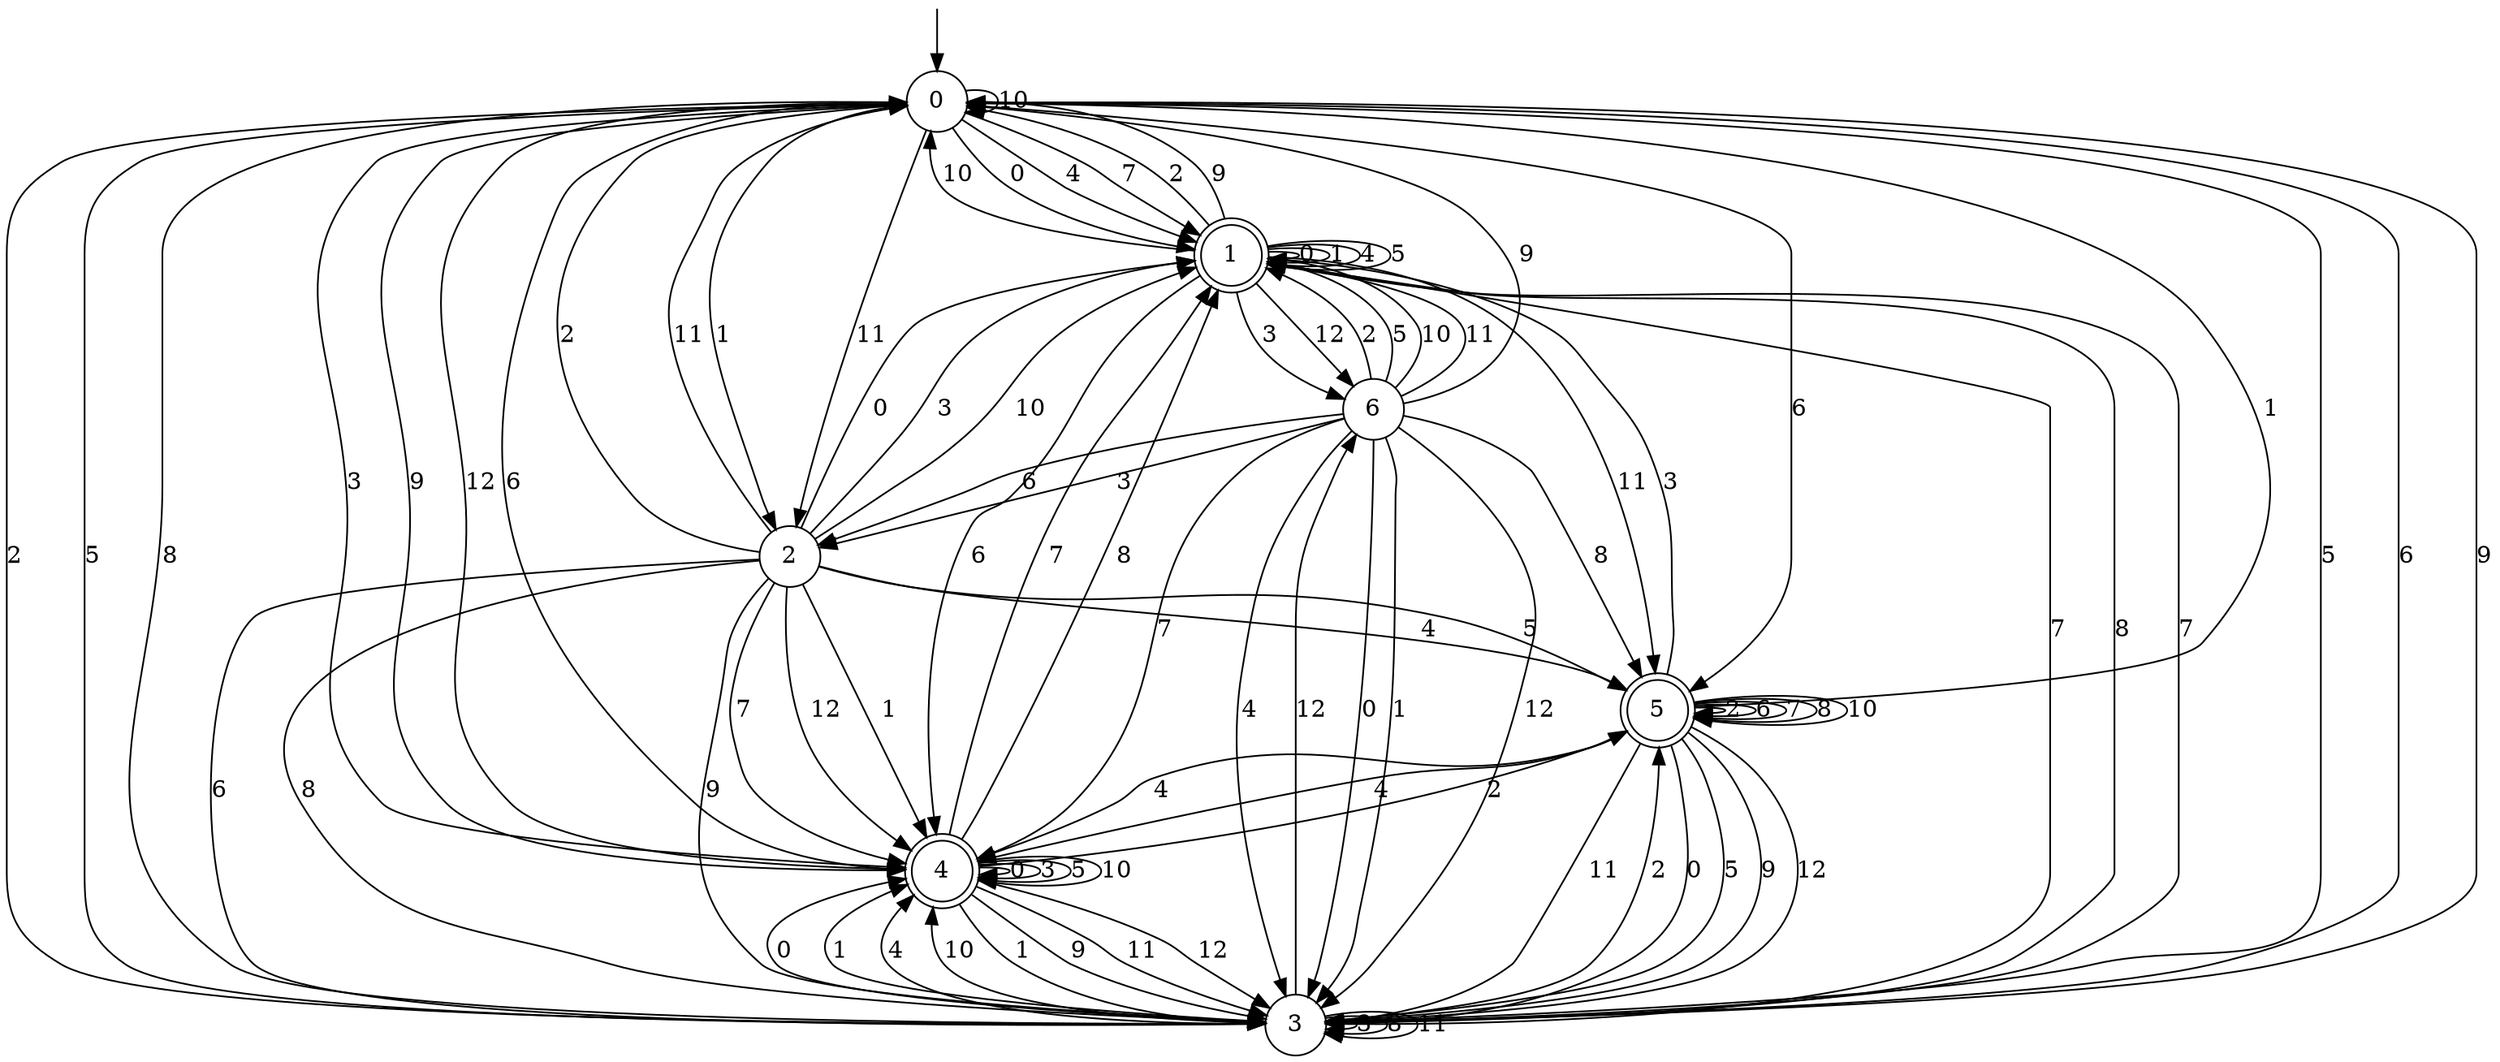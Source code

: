 digraph g {

	s0 [shape="circle" label="0"];
	s1 [shape="doublecircle" label="1"];
	s2 [shape="circle" label="2"];
	s3 [shape="circle" label="3"];
	s4 [shape="doublecircle" label="4"];
	s5 [shape="doublecircle" label="5"];
	s6 [shape="circle" label="6"];
	s0 -> s1 [label="0"];
	s0 -> s2 [label="1"];
	s0 -> s3 [label="2"];
	s0 -> s4 [label="3"];
	s0 -> s1 [label="4"];
	s0 -> s3 [label="5"];
	s0 -> s5 [label="6"];
	s0 -> s1 [label="7"];
	s0 -> s3 [label="8"];
	s0 -> s4 [label="9"];
	s0 -> s0 [label="10"];
	s0 -> s2 [label="11"];
	s0 -> s4 [label="12"];
	s1 -> s1 [label="0"];
	s1 -> s1 [label="1"];
	s1 -> s0 [label="2"];
	s1 -> s6 [label="3"];
	s1 -> s1 [label="4"];
	s1 -> s1 [label="5"];
	s1 -> s4 [label="6"];
	s1 -> s3 [label="7"];
	s1 -> s3 [label="8"];
	s1 -> s0 [label="9"];
	s1 -> s0 [label="10"];
	s1 -> s5 [label="11"];
	s1 -> s6 [label="12"];
	s2 -> s1 [label="0"];
	s2 -> s4 [label="1"];
	s2 -> s0 [label="2"];
	s2 -> s1 [label="3"];
	s2 -> s5 [label="4"];
	s2 -> s5 [label="5"];
	s2 -> s3 [label="6"];
	s2 -> s4 [label="7"];
	s2 -> s3 [label="8"];
	s2 -> s3 [label="9"];
	s2 -> s1 [label="10"];
	s2 -> s0 [label="11"];
	s2 -> s4 [label="12"];
	s3 -> s4 [label="0"];
	s3 -> s4 [label="1"];
	s3 -> s5 [label="2"];
	s3 -> s3 [label="3"];
	s3 -> s4 [label="4"];
	s3 -> s0 [label="5"];
	s3 -> s0 [label="6"];
	s3 -> s1 [label="7"];
	s3 -> s3 [label="8"];
	s3 -> s0 [label="9"];
	s3 -> s4 [label="10"];
	s3 -> s3 [label="11"];
	s3 -> s6 [label="12"];
	s4 -> s4 [label="0"];
	s4 -> s3 [label="1"];
	s4 -> s5 [label="2"];
	s4 -> s4 [label="3"];
	s4 -> s5 [label="4"];
	s4 -> s4 [label="5"];
	s4 -> s0 [label="6"];
	s4 -> s1 [label="7"];
	s4 -> s1 [label="8"];
	s4 -> s3 [label="9"];
	s4 -> s4 [label="10"];
	s4 -> s3 [label="11"];
	s4 -> s3 [label="12"];
	s5 -> s3 [label="0"];
	s5 -> s0 [label="1"];
	s5 -> s5 [label="2"];
	s5 -> s1 [label="3"];
	s5 -> s4 [label="4"];
	s5 -> s3 [label="5"];
	s5 -> s5 [label="6"];
	s5 -> s5 [label="7"];
	s5 -> s5 [label="8"];
	s5 -> s3 [label="9"];
	s5 -> s5 [label="10"];
	s5 -> s3 [label="11"];
	s5 -> s3 [label="12"];
	s6 -> s3 [label="0"];
	s6 -> s3 [label="1"];
	s6 -> s1 [label="2"];
	s6 -> s2 [label="3"];
	s6 -> s3 [label="4"];
	s6 -> s1 [label="5"];
	s6 -> s2 [label="6"];
	s6 -> s4 [label="7"];
	s6 -> s5 [label="8"];
	s6 -> s0 [label="9"];
	s6 -> s1 [label="10"];
	s6 -> s1 [label="11"];
	s6 -> s3 [label="12"];

__start0 [label="" shape="none" width="0" height="0"];
__start0 -> s0;

}
